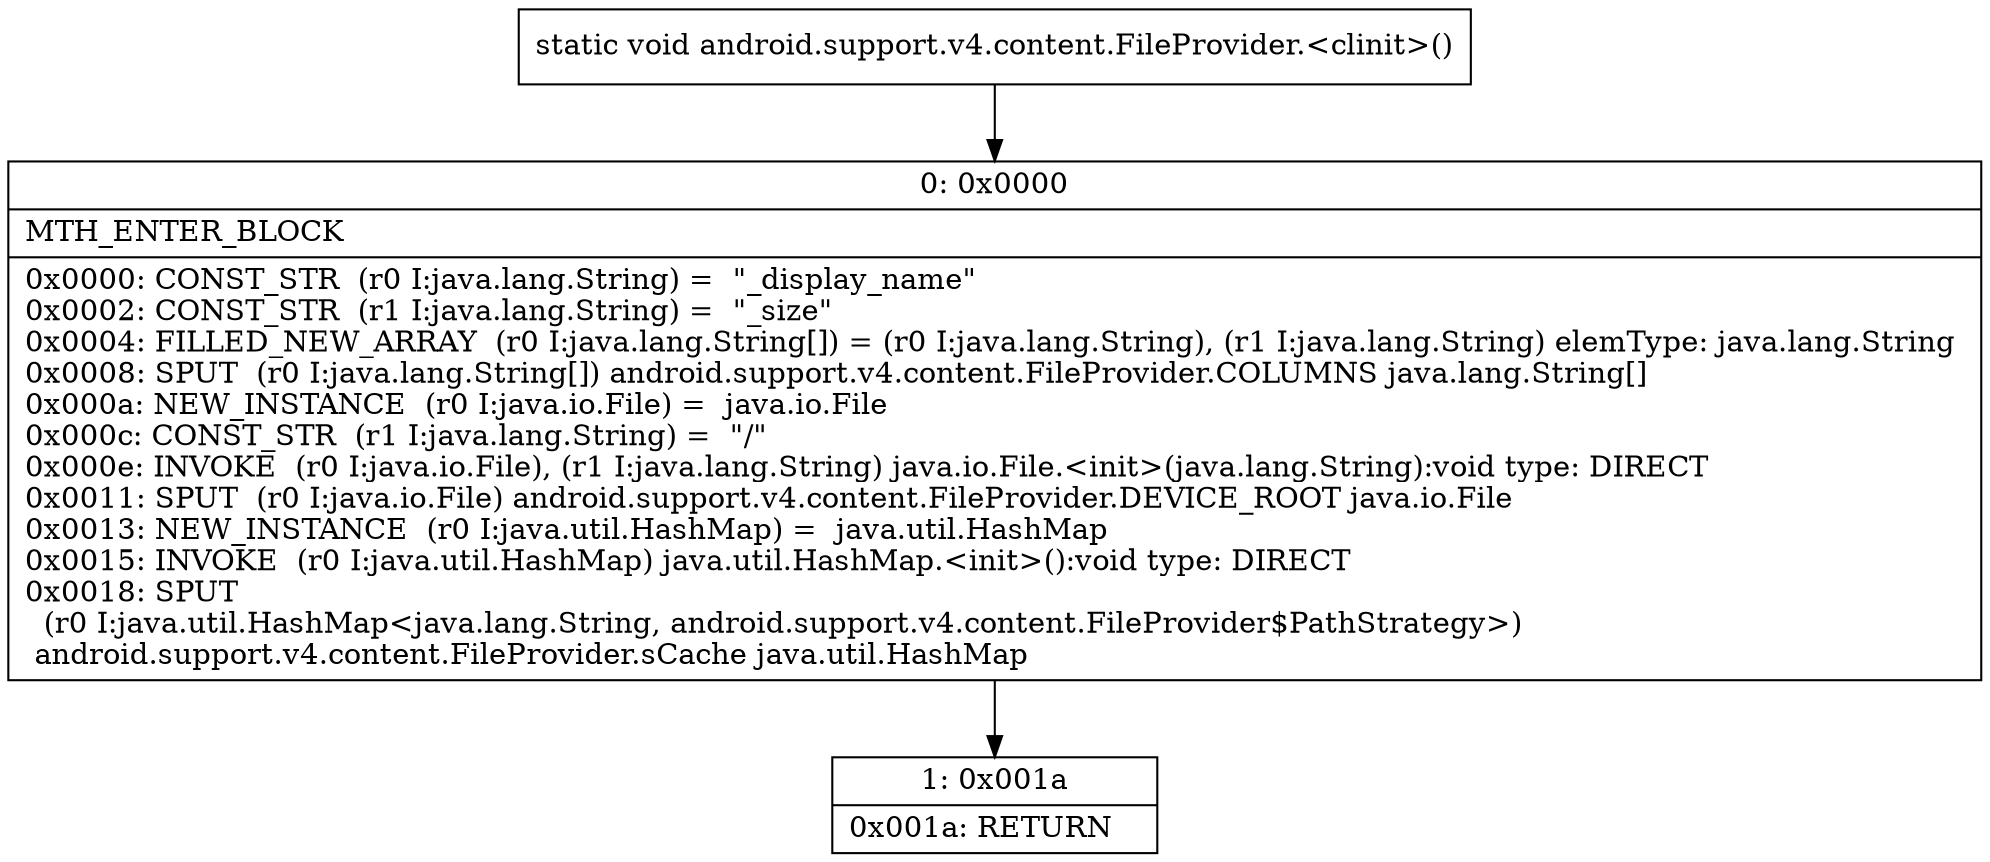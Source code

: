 digraph "CFG forandroid.support.v4.content.FileProvider.\<clinit\>()V" {
Node_0 [shape=record,label="{0\:\ 0x0000|MTH_ENTER_BLOCK\l|0x0000: CONST_STR  (r0 I:java.lang.String) =  \"_display_name\" \l0x0002: CONST_STR  (r1 I:java.lang.String) =  \"_size\" \l0x0004: FILLED_NEW_ARRAY  (r0 I:java.lang.String[]) = (r0 I:java.lang.String), (r1 I:java.lang.String) elemType: java.lang.String \l0x0008: SPUT  (r0 I:java.lang.String[]) android.support.v4.content.FileProvider.COLUMNS java.lang.String[] \l0x000a: NEW_INSTANCE  (r0 I:java.io.File) =  java.io.File \l0x000c: CONST_STR  (r1 I:java.lang.String) =  \"\/\" \l0x000e: INVOKE  (r0 I:java.io.File), (r1 I:java.lang.String) java.io.File.\<init\>(java.lang.String):void type: DIRECT \l0x0011: SPUT  (r0 I:java.io.File) android.support.v4.content.FileProvider.DEVICE_ROOT java.io.File \l0x0013: NEW_INSTANCE  (r0 I:java.util.HashMap) =  java.util.HashMap \l0x0015: INVOKE  (r0 I:java.util.HashMap) java.util.HashMap.\<init\>():void type: DIRECT \l0x0018: SPUT  \l  (r0 I:java.util.HashMap\<java.lang.String, android.support.v4.content.FileProvider$PathStrategy\>)\l android.support.v4.content.FileProvider.sCache java.util.HashMap \l}"];
Node_1 [shape=record,label="{1\:\ 0x001a|0x001a: RETURN   \l}"];
MethodNode[shape=record,label="{static void android.support.v4.content.FileProvider.\<clinit\>() }"];
MethodNode -> Node_0;
Node_0 -> Node_1;
}


